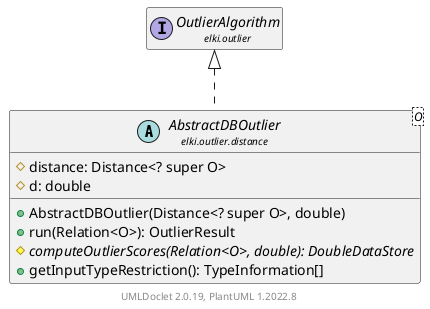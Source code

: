 @startuml
    remove .*\.(Instance|Par|Parameterizer|Factory)$
    set namespaceSeparator none
    hide empty fields
    hide empty methods

    abstract class "<size:14>AbstractDBOutlier\n<size:10>elki.outlier.distance" as elki.outlier.distance.AbstractDBOutlier<O> [[AbstractDBOutlier.html]] {
        #distance: Distance<? super O>
        #d: double
        +AbstractDBOutlier(Distance<? super O>, double)
        +run(Relation<O>): OutlierResult
        {abstract} #computeOutlierScores(Relation<O>, double): DoubleDataStore
        +getInputTypeRestriction(): TypeInformation[]
    }

    interface "<size:14>OutlierAlgorithm\n<size:10>elki.outlier" as elki.outlier.OutlierAlgorithm [[../OutlierAlgorithm.html]]
    abstract class "<size:14>AbstractDBOutlier.Par\n<size:10>elki.outlier.distance" as elki.outlier.distance.AbstractDBOutlier.Par<O> [[AbstractDBOutlier.Par.html]]

    elki.outlier.OutlierAlgorithm <|.. elki.outlier.distance.AbstractDBOutlier
    elki.outlier.distance.AbstractDBOutlier +-- elki.outlier.distance.AbstractDBOutlier.Par

    center footer UMLDoclet 2.0.19, PlantUML 1.2022.8
@enduml

